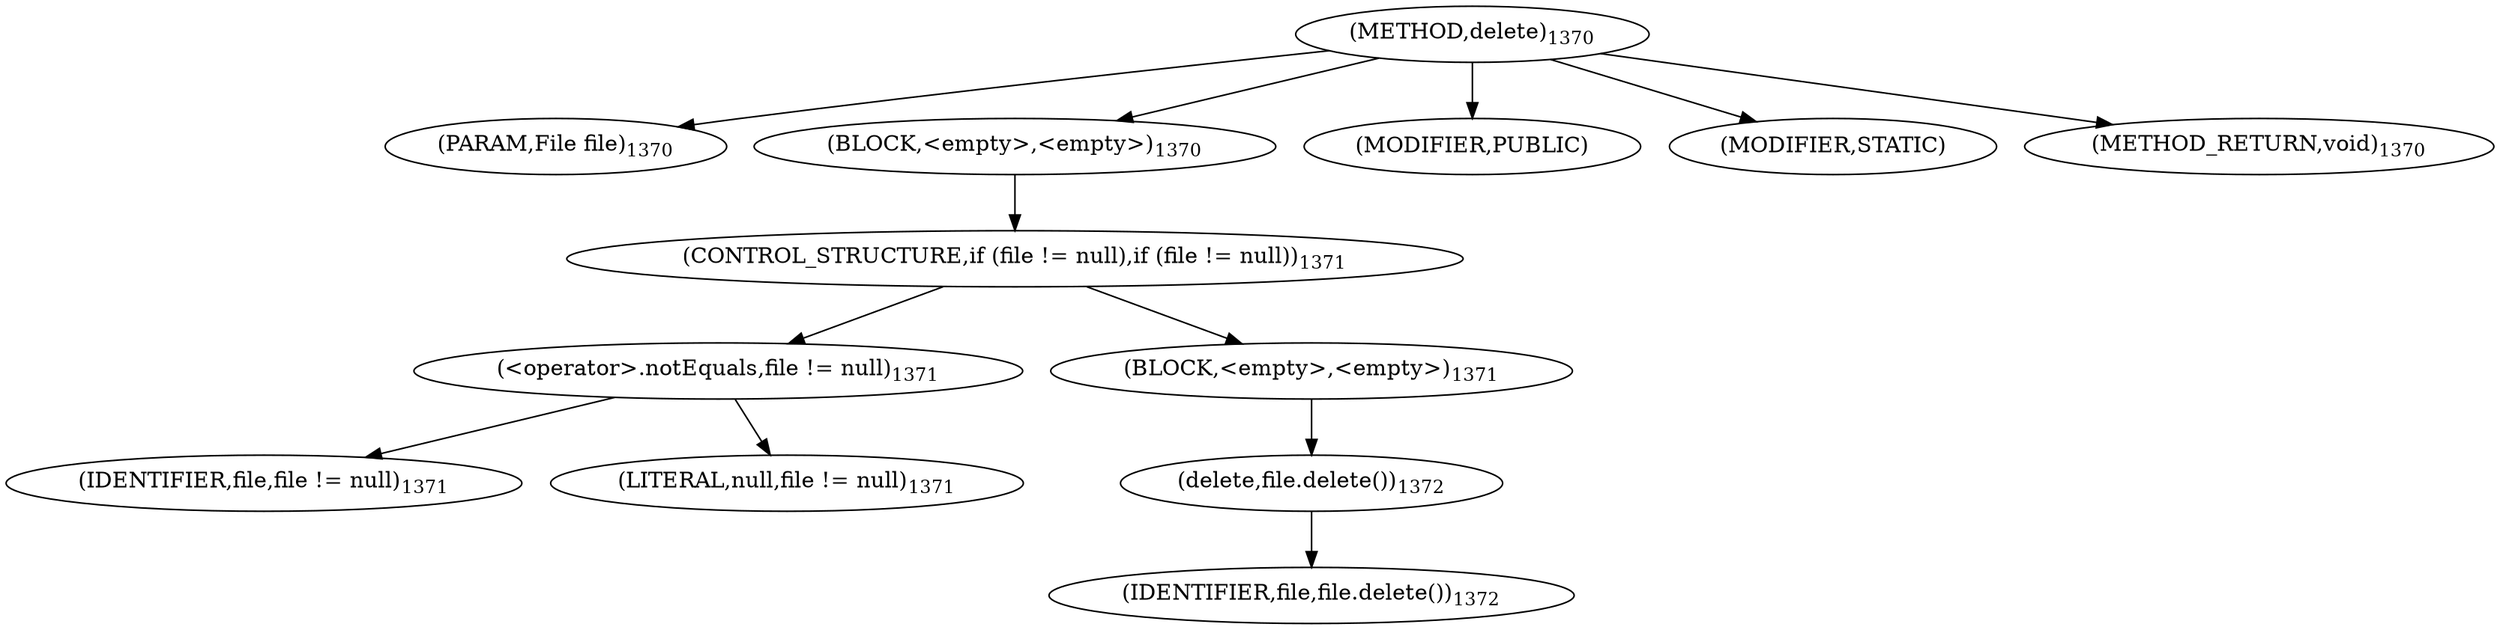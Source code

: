 digraph "delete" {  
"2405" [label = <(METHOD,delete)<SUB>1370</SUB>> ]
"2406" [label = <(PARAM,File file)<SUB>1370</SUB>> ]
"2407" [label = <(BLOCK,&lt;empty&gt;,&lt;empty&gt;)<SUB>1370</SUB>> ]
"2408" [label = <(CONTROL_STRUCTURE,if (file != null),if (file != null))<SUB>1371</SUB>> ]
"2409" [label = <(&lt;operator&gt;.notEquals,file != null)<SUB>1371</SUB>> ]
"2410" [label = <(IDENTIFIER,file,file != null)<SUB>1371</SUB>> ]
"2411" [label = <(LITERAL,null,file != null)<SUB>1371</SUB>> ]
"2412" [label = <(BLOCK,&lt;empty&gt;,&lt;empty&gt;)<SUB>1371</SUB>> ]
"2413" [label = <(delete,file.delete())<SUB>1372</SUB>> ]
"2414" [label = <(IDENTIFIER,file,file.delete())<SUB>1372</SUB>> ]
"2415" [label = <(MODIFIER,PUBLIC)> ]
"2416" [label = <(MODIFIER,STATIC)> ]
"2417" [label = <(METHOD_RETURN,void)<SUB>1370</SUB>> ]
  "2405" -> "2406" 
  "2405" -> "2407" 
  "2405" -> "2415" 
  "2405" -> "2416" 
  "2405" -> "2417" 
  "2407" -> "2408" 
  "2408" -> "2409" 
  "2408" -> "2412" 
  "2409" -> "2410" 
  "2409" -> "2411" 
  "2412" -> "2413" 
  "2413" -> "2414" 
}
